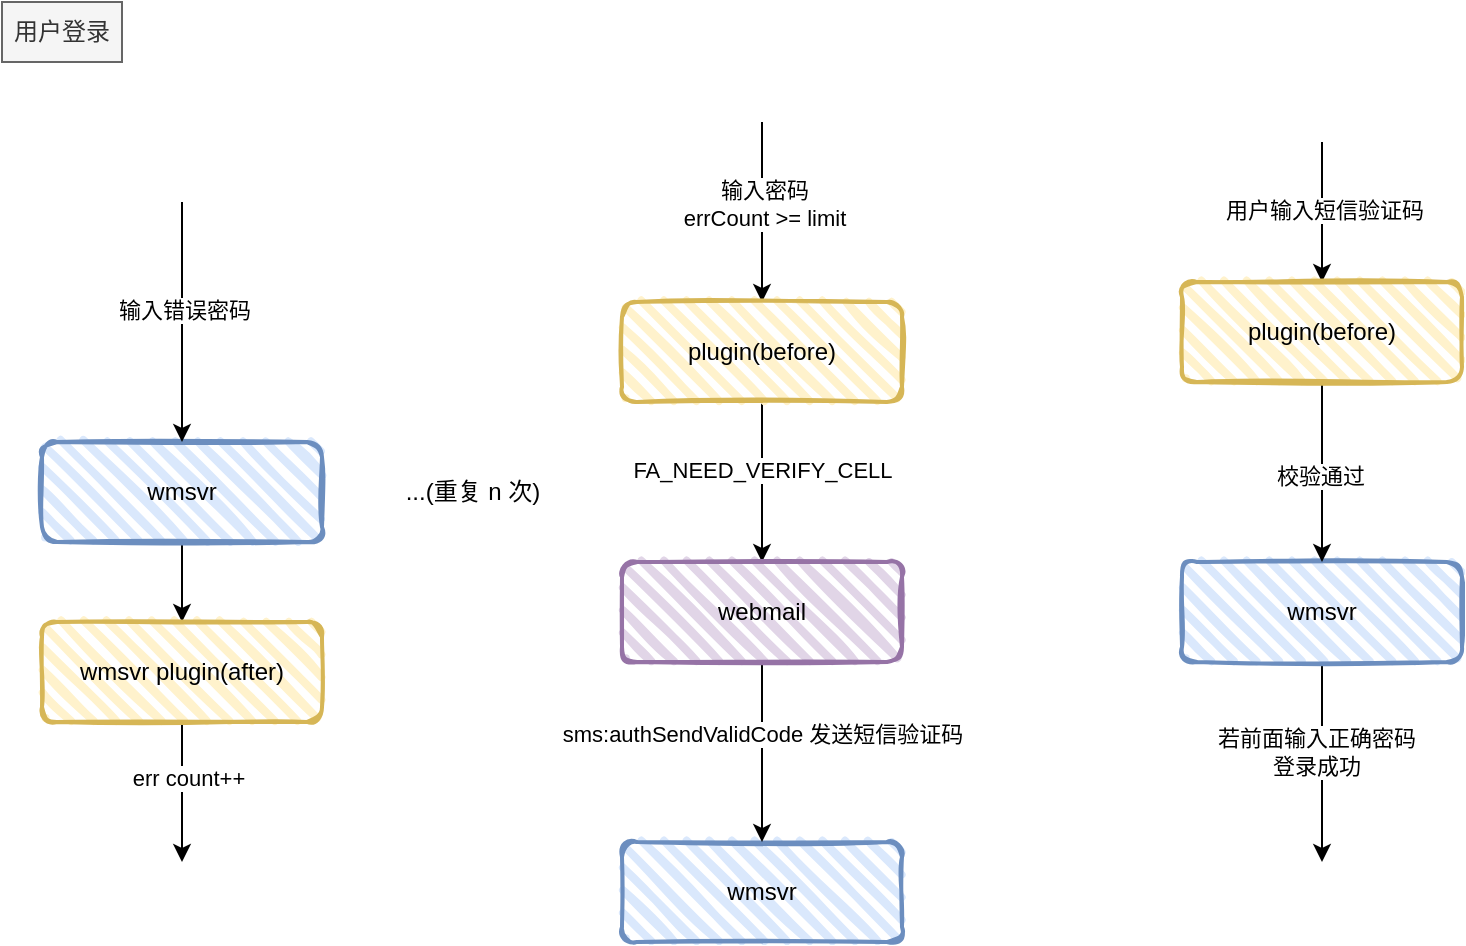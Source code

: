 <mxfile version="21.6.6" type="github">
  <diagram name="第 1 页" id="TM-HLCVkLNd0_PabtGB0">
    <mxGraphModel dx="1434" dy="764" grid="1" gridSize="10" guides="1" tooltips="1" connect="1" arrows="1" fold="1" page="1" pageScale="1" pageWidth="1169" pageHeight="1654" math="0" shadow="0">
      <root>
        <mxCell id="0" />
        <mxCell id="1" parent="0" />
        <mxCell id="fqZ8BxOmCguqNVxPZHfv-1" style="edgeStyle=orthogonalEdgeStyle;rounded=0;orthogonalLoop=1;jettySize=auto;html=1;exitX=0.5;exitY=1;exitDx=0;exitDy=0;entryX=0.5;entryY=0;entryDx=0;entryDy=0;" edge="1" parent="1" source="fqZ8BxOmCguqNVxPZHfv-3" target="fqZ8BxOmCguqNVxPZHfv-14">
          <mxGeometry relative="1" as="geometry">
            <mxPoint x="140" y="410" as="targetPoint" />
          </mxGeometry>
        </mxCell>
        <mxCell id="fqZ8BxOmCguqNVxPZHfv-3" value="wmsvr" style="rounded=1;whiteSpace=wrap;html=1;strokeWidth=2;fillWeight=4;hachureGap=8;hachureAngle=45;fillColor=#dae8fc;sketch=1;strokeColor=#6c8ebf;" vertex="1" parent="1">
          <mxGeometry x="70" y="240" width="140" height="50" as="geometry" />
        </mxCell>
        <mxCell id="fqZ8BxOmCguqNVxPZHfv-4" value="" style="endArrow=classic;html=1;rounded=0;entryX=0.5;entryY=0;entryDx=0;entryDy=0;" edge="1" parent="1" target="fqZ8BxOmCguqNVxPZHfv-3">
          <mxGeometry width="50" height="50" relative="1" as="geometry">
            <mxPoint x="140" y="120" as="sourcePoint" />
            <mxPoint x="470" y="420" as="targetPoint" />
          </mxGeometry>
        </mxCell>
        <mxCell id="fqZ8BxOmCguqNVxPZHfv-5" value="Text" style="edgeLabel;html=1;align=center;verticalAlign=middle;resizable=0;points=[];" vertex="1" connectable="0" parent="fqZ8BxOmCguqNVxPZHfv-4">
          <mxGeometry x="-0.1" y="-4" relative="1" as="geometry">
            <mxPoint as="offset" />
          </mxGeometry>
        </mxCell>
        <mxCell id="fqZ8BxOmCguqNVxPZHfv-6" value="输入错误密码" style="edgeLabel;html=1;align=center;verticalAlign=middle;resizable=0;points=[];" vertex="1" connectable="0" parent="fqZ8BxOmCguqNVxPZHfv-4">
          <mxGeometry x="-0.1" y="1" relative="1" as="geometry">
            <mxPoint as="offset" />
          </mxGeometry>
        </mxCell>
        <mxCell id="fqZ8BxOmCguqNVxPZHfv-7" value="用户登录" style="text;html=1;strokeColor=#666666;fillColor=#f5f5f5;align=center;verticalAlign=middle;whiteSpace=wrap;rounded=0;fontColor=#333333;" vertex="1" parent="1">
          <mxGeometry x="50" y="20" width="60" height="30" as="geometry" />
        </mxCell>
        <mxCell id="fqZ8BxOmCguqNVxPZHfv-8" value="...(重复 n 次)" style="text;html=1;align=center;verticalAlign=middle;resizable=0;points=[];autosize=1;strokeColor=none;fillColor=none;" vertex="1" parent="1">
          <mxGeometry x="240" y="250" width="90" height="30" as="geometry" />
        </mxCell>
        <mxCell id="fqZ8BxOmCguqNVxPZHfv-10" value="wmsvr" style="rounded=1;whiteSpace=wrap;html=1;strokeWidth=2;fillWeight=4;hachureGap=8;hachureAngle=45;fillColor=#dae8fc;sketch=1;strokeColor=#6c8ebf;" vertex="1" parent="1">
          <mxGeometry x="360" y="440" width="140" height="50" as="geometry" />
        </mxCell>
        <mxCell id="fqZ8BxOmCguqNVxPZHfv-11" value="" style="endArrow=classic;html=1;rounded=0;entryX=0.5;entryY=0;entryDx=0;entryDy=0;" edge="1" parent="1" target="fqZ8BxOmCguqNVxPZHfv-19">
          <mxGeometry width="50" height="50" relative="1" as="geometry">
            <mxPoint x="430" y="80" as="sourcePoint" />
            <mxPoint x="430" y="210" as="targetPoint" />
          </mxGeometry>
        </mxCell>
        <mxCell id="fqZ8BxOmCguqNVxPZHfv-12" value="Text" style="edgeLabel;html=1;align=center;verticalAlign=middle;resizable=0;points=[];" vertex="1" connectable="0" parent="fqZ8BxOmCguqNVxPZHfv-11">
          <mxGeometry x="-0.1" y="-4" relative="1" as="geometry">
            <mxPoint as="offset" />
          </mxGeometry>
        </mxCell>
        <mxCell id="fqZ8BxOmCguqNVxPZHfv-13" value="输入密码&lt;br&gt;errCount &amp;gt;= limit" style="edgeLabel;html=1;align=center;verticalAlign=middle;resizable=0;points=[];" vertex="1" connectable="0" parent="fqZ8BxOmCguqNVxPZHfv-11">
          <mxGeometry x="-0.1" y="1" relative="1" as="geometry">
            <mxPoint as="offset" />
          </mxGeometry>
        </mxCell>
        <mxCell id="fqZ8BxOmCguqNVxPZHfv-16" style="edgeStyle=orthogonalEdgeStyle;rounded=0;orthogonalLoop=1;jettySize=auto;html=1;exitX=0.5;exitY=1;exitDx=0;exitDy=0;" edge="1" parent="1" source="fqZ8BxOmCguqNVxPZHfv-14">
          <mxGeometry relative="1" as="geometry">
            <mxPoint x="140" y="450" as="targetPoint" />
          </mxGeometry>
        </mxCell>
        <mxCell id="fqZ8BxOmCguqNVxPZHfv-17" value="err count++" style="edgeLabel;html=1;align=center;verticalAlign=middle;resizable=0;points=[];" vertex="1" connectable="0" parent="fqZ8BxOmCguqNVxPZHfv-16">
          <mxGeometry x="-0.206" y="3" relative="1" as="geometry">
            <mxPoint as="offset" />
          </mxGeometry>
        </mxCell>
        <mxCell id="fqZ8BxOmCguqNVxPZHfv-14" value="wmsvr plugin(after)" style="rounded=1;whiteSpace=wrap;html=1;strokeWidth=2;fillWeight=4;hachureGap=8;hachureAngle=45;fillColor=#fff2cc;sketch=1;strokeColor=#d6b656;" vertex="1" parent="1">
          <mxGeometry x="70" y="330" width="140" height="50" as="geometry" />
        </mxCell>
        <mxCell id="fqZ8BxOmCguqNVxPZHfv-26" value="" style="edgeStyle=orthogonalEdgeStyle;rounded=0;orthogonalLoop=1;jettySize=auto;html=1;" edge="1" parent="1" source="fqZ8BxOmCguqNVxPZHfv-19" target="fqZ8BxOmCguqNVxPZHfv-23">
          <mxGeometry relative="1" as="geometry" />
        </mxCell>
        <mxCell id="fqZ8BxOmCguqNVxPZHfv-27" value="FA_NEED_VERIFY_CELL" style="edgeLabel;html=1;align=center;verticalAlign=middle;resizable=0;points=[];" vertex="1" connectable="0" parent="fqZ8BxOmCguqNVxPZHfv-26">
          <mxGeometry x="-0.15" relative="1" as="geometry">
            <mxPoint as="offset" />
          </mxGeometry>
        </mxCell>
        <mxCell id="fqZ8BxOmCguqNVxPZHfv-19" value="plugin(before)" style="rounded=1;whiteSpace=wrap;html=1;strokeWidth=2;fillWeight=4;hachureGap=8;hachureAngle=45;fillColor=#fff2cc;sketch=1;strokeColor=#d6b656;" vertex="1" parent="1">
          <mxGeometry x="360" y="170" width="140" height="50" as="geometry" />
        </mxCell>
        <mxCell id="fqZ8BxOmCguqNVxPZHfv-28" value="" style="edgeStyle=orthogonalEdgeStyle;rounded=0;orthogonalLoop=1;jettySize=auto;html=1;" edge="1" parent="1" source="fqZ8BxOmCguqNVxPZHfv-23" target="fqZ8BxOmCguqNVxPZHfv-10">
          <mxGeometry relative="1" as="geometry" />
        </mxCell>
        <mxCell id="fqZ8BxOmCguqNVxPZHfv-29" value="sms:authSendValidCode 发送短信验证码" style="edgeLabel;html=1;align=center;verticalAlign=middle;resizable=0;points=[];" vertex="1" connectable="0" parent="fqZ8BxOmCguqNVxPZHfv-28">
          <mxGeometry x="-0.2" relative="1" as="geometry">
            <mxPoint as="offset" />
          </mxGeometry>
        </mxCell>
        <mxCell id="fqZ8BxOmCguqNVxPZHfv-23" value="webmail" style="rounded=1;whiteSpace=wrap;html=1;strokeWidth=2;fillWeight=4;hachureGap=8;hachureAngle=45;fillColor=#e1d5e7;sketch=1;strokeColor=#9673a6;" vertex="1" parent="1">
          <mxGeometry x="360" y="300" width="140" height="50" as="geometry" />
        </mxCell>
        <mxCell id="fqZ8BxOmCguqNVxPZHfv-35" style="edgeStyle=orthogonalEdgeStyle;rounded=0;orthogonalLoop=1;jettySize=auto;html=1;" edge="1" parent="1" source="fqZ8BxOmCguqNVxPZHfv-24">
          <mxGeometry relative="1" as="geometry">
            <mxPoint x="710" y="450" as="targetPoint" />
          </mxGeometry>
        </mxCell>
        <mxCell id="fqZ8BxOmCguqNVxPZHfv-36" value="若前面输入正确密码&lt;br&gt;登录成功" style="edgeLabel;html=1;align=center;verticalAlign=middle;resizable=0;points=[];" vertex="1" connectable="0" parent="fqZ8BxOmCguqNVxPZHfv-35">
          <mxGeometry x="-0.106" y="-3" relative="1" as="geometry">
            <mxPoint as="offset" />
          </mxGeometry>
        </mxCell>
        <mxCell id="fqZ8BxOmCguqNVxPZHfv-24" value="wmsvr" style="rounded=1;whiteSpace=wrap;html=1;strokeWidth=2;fillWeight=4;hachureGap=8;hachureAngle=45;fillColor=#dae8fc;sketch=1;strokeColor=#6c8ebf;" vertex="1" parent="1">
          <mxGeometry x="640" y="300" width="140" height="50" as="geometry" />
        </mxCell>
        <mxCell id="fqZ8BxOmCguqNVxPZHfv-30" value="" style="endArrow=classic;html=1;rounded=0;" edge="1" parent="1" target="fqZ8BxOmCguqNVxPZHfv-32">
          <mxGeometry width="50" height="50" relative="1" as="geometry">
            <mxPoint x="710" y="90" as="sourcePoint" />
            <mxPoint x="710" y="160" as="targetPoint" />
          </mxGeometry>
        </mxCell>
        <mxCell id="fqZ8BxOmCguqNVxPZHfv-31" value="用户输入短信验证码" style="edgeLabel;html=1;align=center;verticalAlign=middle;resizable=0;points=[];" vertex="1" connectable="0" parent="fqZ8BxOmCguqNVxPZHfv-30">
          <mxGeometry x="-0.05" y="1" relative="1" as="geometry">
            <mxPoint as="offset" />
          </mxGeometry>
        </mxCell>
        <mxCell id="fqZ8BxOmCguqNVxPZHfv-33" value="" style="edgeStyle=orthogonalEdgeStyle;rounded=0;orthogonalLoop=1;jettySize=auto;html=1;" edge="1" parent="1" source="fqZ8BxOmCguqNVxPZHfv-32" target="fqZ8BxOmCguqNVxPZHfv-24">
          <mxGeometry relative="1" as="geometry" />
        </mxCell>
        <mxCell id="fqZ8BxOmCguqNVxPZHfv-34" value="校验通过" style="edgeLabel;html=1;align=center;verticalAlign=middle;resizable=0;points=[];" vertex="1" connectable="0" parent="fqZ8BxOmCguqNVxPZHfv-33">
          <mxGeometry x="0.029" y="-1" relative="1" as="geometry">
            <mxPoint as="offset" />
          </mxGeometry>
        </mxCell>
        <mxCell id="fqZ8BxOmCguqNVxPZHfv-32" value="plugin(before)" style="rounded=1;whiteSpace=wrap;html=1;strokeWidth=2;fillWeight=4;hachureGap=8;hachureAngle=45;fillColor=#fff2cc;sketch=1;strokeColor=#d6b656;" vertex="1" parent="1">
          <mxGeometry x="640" y="160" width="140" height="50" as="geometry" />
        </mxCell>
      </root>
    </mxGraphModel>
  </diagram>
</mxfile>
